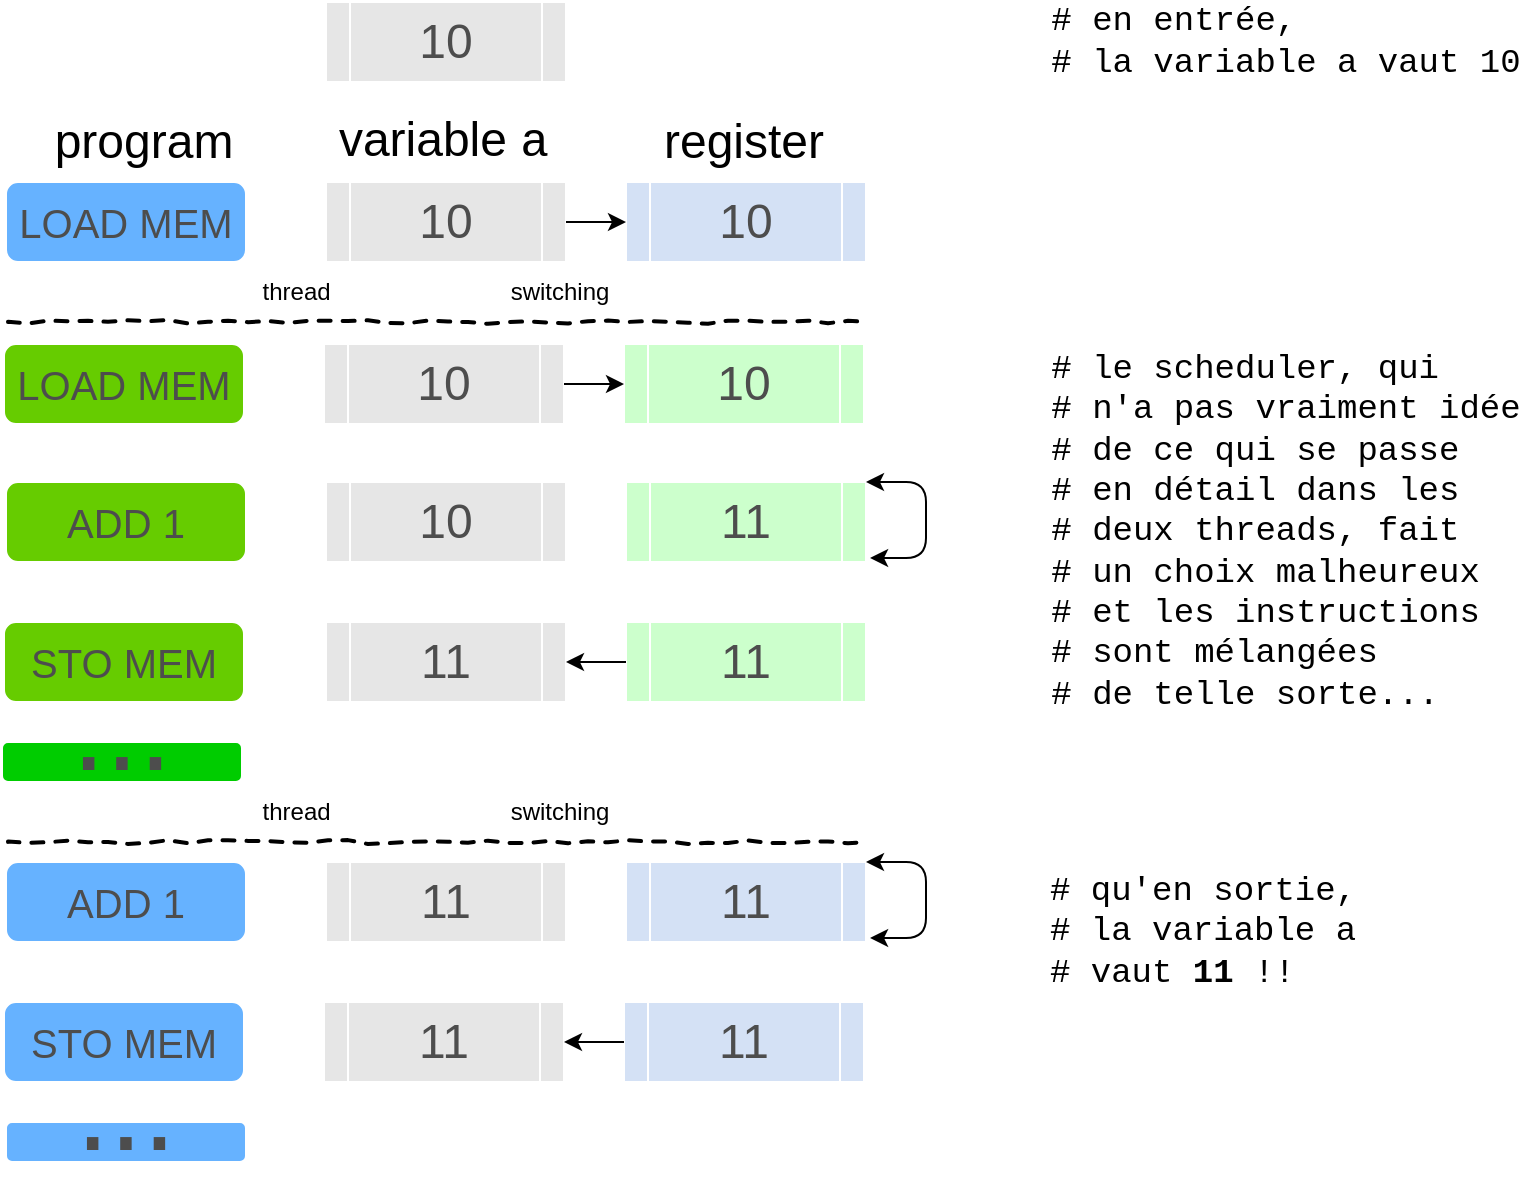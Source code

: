 <mxGraphModel dx="1170" dy="998" grid="1" gridSize="10" guides="1" tooltips="1" connect="1" arrows="1" fold="1" page="1" pageScale="1" pageWidth="850" pageHeight="1100" background="#ffffff"><root><mxCell id="0"/><mxCell id="1" parent="0"/><mxCell id="6" value="&lt;font style=&quot;font-size: 24px&quot;&gt;10&lt;/font&gt;" style="shape=process;whiteSpace=wrap;html=1;strokeColor=#FFFFFF;fillColor=#E6E6E6;fontColor=#4D4D4D;" parent="1" vertex="1"><mxGeometry x="200" y="110" width="120" height="40" as="geometry"/></mxCell><mxCell id="21" value="&lt;div style=&quot;text-align: left&quot;&gt;&lt;span style=&quot;font-size: 17px ; font-family: &amp;#34;courier new&amp;#34; ; letter-spacing: 0px&quot;&gt;# en entrée,&amp;nbsp;&lt;/span&gt;&lt;/div&gt;&lt;div style=&quot;text-align: left&quot;&gt;&lt;font face=&quot;Courier New&quot; style=&quot;font-size: 17px&quot;&gt;# la variable a vaut 10&lt;/font&gt;&lt;/div&gt;" style="text;html=1;strokeColor=none;fillColor=none;align=center;verticalAlign=middle;whiteSpace=wrap;rounded=0;" parent="1" vertex="1"><mxGeometry x="560" y="110" width="240" height="40" as="geometry"/></mxCell><mxCell id="38" value="&lt;div style=&quot;text-align: left&quot;&gt;&lt;br&gt;&lt;/div&gt;&lt;div style=&quot;text-align: left&quot;&gt;&lt;font face=&quot;courier new&quot;&gt;&lt;span style=&quot;font-size: 17px&quot;&gt;# le scheduler, qui&lt;/span&gt;&lt;/font&gt;&lt;/div&gt;&lt;div style=&quot;text-align: left&quot;&gt;&lt;font face=&quot;courier new&quot;&gt;&lt;span style=&quot;font-size: 17px&quot;&gt;# n'a pas vraiment idée&lt;/span&gt;&lt;/font&gt;&lt;/div&gt;&lt;div style=&quot;text-align: left&quot;&gt;&lt;font face=&quot;courier new&quot;&gt;&lt;span style=&quot;font-size: 17px&quot;&gt;# de ce qui se passe&amp;nbsp;&lt;/span&gt;&lt;/font&gt;&lt;/div&gt;&lt;div style=&quot;text-align: left&quot;&gt;&lt;font face=&quot;courier new&quot;&gt;&lt;span style=&quot;font-size: 17px&quot;&gt;# en détail dans les&amp;nbsp;&lt;/span&gt;&lt;/font&gt;&lt;/div&gt;&lt;div style=&quot;text-align: left&quot;&gt;&lt;font face=&quot;courier new&quot;&gt;&lt;span style=&quot;font-size: 17px&quot;&gt;# deux threads, fait&amp;nbsp;&lt;/span&gt;&lt;/font&gt;&lt;/div&gt;&lt;div style=&quot;text-align: left&quot;&gt;&lt;font face=&quot;courier new&quot;&gt;&lt;span style=&quot;font-size: 17px&quot;&gt;# un choix malheureux&lt;/span&gt;&lt;/font&gt;&lt;/div&gt;&lt;div style=&quot;text-align: left&quot;&gt;&lt;font face=&quot;courier new&quot;&gt;&lt;span style=&quot;font-size: 17px&quot;&gt;# et les instructions&lt;/span&gt;&lt;/font&gt;&lt;/div&gt;&lt;div style=&quot;text-align: left&quot;&gt;&lt;font face=&quot;courier new&quot;&gt;&lt;span style=&quot;font-size: 17px&quot;&gt;# sont&lt;/span&gt;&lt;/font&gt;&lt;span style=&quot;font-size: 17px ; font-family: &amp;#34;courier new&amp;#34; ; letter-spacing: 0px&quot;&gt;&amp;nbsp;mélangées&amp;nbsp;&lt;/span&gt;&lt;/div&gt;&lt;div style=&quot;text-align: left&quot;&gt;&lt;span style=&quot;font-size: 17px ; font-family: &amp;#34;courier new&amp;#34; ; letter-spacing: 0px&quot;&gt;# de telle&amp;nbsp;&lt;/span&gt;&lt;span style=&quot;font-size: 17px ; font-family: &amp;#34;courier new&amp;#34; ; letter-spacing: 0px&quot;&gt;sorte...&lt;/span&gt;&lt;/div&gt;&lt;div&gt;&lt;br&gt;&lt;/div&gt;" style="text;html=1;strokeColor=none;fillColor=none;align=center;verticalAlign=middle;whiteSpace=wrap;rounded=0;" parent="1" vertex="1"><mxGeometry x="560" y="200" width="240" height="350" as="geometry"/></mxCell><mxCell id="42" value="&lt;div style=&quot;text-align: left&quot;&gt;&lt;span style=&quot;font-size: 17px ; font-family: &amp;#34;courier new&amp;#34; ; letter-spacing: 0px&quot;&gt;# qu'en sortie,&amp;nbsp;&lt;/span&gt;&lt;/div&gt;&lt;div style=&quot;text-align: left&quot;&gt;&lt;font face=&quot;Courier New&quot; style=&quot;font-size: 17px&quot;&gt;# la variable a&lt;/font&gt;&lt;/div&gt;&lt;div style=&quot;text-align: left&quot;&gt;&lt;font face=&quot;Courier New&quot; style=&quot;font-size: 17px&quot;&gt;# vaut &lt;b&gt;11&lt;/b&gt; !!&lt;/font&gt;&lt;/div&gt;" style="text;html=1;strokeColor=none;fillColor=none;align=left;verticalAlign=middle;whiteSpace=wrap;rounded=0;" parent="1" vertex="1"><mxGeometry x="560" y="540" width="240" height="70" as="geometry"/></mxCell><mxCell id="43" value="" style="group" parent="1" vertex="1" connectable="0"><mxGeometry x="39" y="281" width="430" height="39" as="geometry"/></mxCell><mxCell id="25" value="&lt;font style=&quot;font-size: 20px&quot;&gt;LOAD MEM&lt;/font&gt;" style="rounded=1;whiteSpace=wrap;html=1;fillColor=#66CC00;strokeColor=#FFFFFF;fontColor=#4D4D4D;" parent="43" vertex="1"><mxGeometry width="120" height="40" as="geometry"/></mxCell><mxCell id="26" value="&lt;font style=&quot;font-size: 24px&quot;&gt;10&lt;/font&gt;" style="shape=process;whiteSpace=wrap;html=1;strokeColor=#FFFFFF;fillColor=#E6E6E6;fontColor=#4D4D4D;" parent="43" vertex="1"><mxGeometry x="160" width="120" height="40" as="geometry"/></mxCell><mxCell id="27" value="&lt;font style=&quot;font-size: 24px&quot;&gt;10&lt;/font&gt;" style="shape=process;whiteSpace=wrap;html=1;strokeColor=#FFFFFF;fillColor=#CCFFCC;fontColor=#4D4D4D;" parent="43" vertex="1"><mxGeometry x="310" width="120" height="40" as="geometry"/></mxCell><mxCell id="31" value="" style="endArrow=classic;html=1;fontColor=#4D4D4D;" parent="43" edge="1"><mxGeometry width="50" height="50" relative="1" as="geometry"><mxPoint x="280" y="20" as="sourcePoint"/><mxPoint x="310" y="20" as="targetPoint"/></mxGeometry></mxCell><mxCell id="44" value="" style="group" parent="1" vertex="1" connectable="0"><mxGeometry x="40" y="540" width="460" height="40" as="geometry"/></mxCell><mxCell id="11" value="&lt;font style=&quot;font-size: 20px&quot;&gt;ADD 1&lt;/font&gt;" style="rounded=1;whiteSpace=wrap;html=1;fillColor=#66B2FF;strokeColor=#FFFFFF;fontColor=#4D4D4D;" parent="44" vertex="1"><mxGeometry width="120" height="40" as="geometry"/></mxCell><mxCell id="12" value="&lt;font style=&quot;font-size: 24px&quot;&gt;11&lt;/font&gt;" style="shape=process;whiteSpace=wrap;html=1;strokeColor=#FFFFFF;fillColor=#E6E6E6;fontColor=#4D4D4D;" parent="44" vertex="1"><mxGeometry x="160" width="120" height="40" as="geometry"/></mxCell><mxCell id="13" value="&lt;font style=&quot;font-size: 24px&quot;&gt;11&lt;/font&gt;" style="shape=process;whiteSpace=wrap;html=1;strokeColor=#FFFFFF;fillColor=#D4E1F5;fontColor=#4D4D4D;" parent="44" vertex="1"><mxGeometry x="310" width="120" height="40" as="geometry"/></mxCell><mxCell id="16" value="" style="endArrow=classic;startArrow=classic;html=1;fontColor=#4D4D4D;entryX=1.017;entryY=0.95;entryPerimeter=0;" parent="44" target="13" edge="1"><mxGeometry width="50" height="50" relative="1" as="geometry"><mxPoint x="430" as="sourcePoint"/><mxPoint x="480" y="40" as="targetPoint"/><Array as="points"><mxPoint x="460"/><mxPoint x="460" y="38"/></Array></mxGeometry></mxCell><mxCell id="45" value="" style="group" parent="1" vertex="1" connectable="0"><mxGeometry x="40" y="200" width="430" height="40" as="geometry"/></mxCell><mxCell id="4" value="&lt;font style=&quot;font-size: 20px&quot;&gt;LOAD MEM&lt;/font&gt;" style="rounded=1;whiteSpace=wrap;html=1;fillColor=#66B2FF;strokeColor=#FFFFFF;fontColor=#4D4D4D;" parent="45" vertex="1"><mxGeometry width="120" height="40" as="geometry"/></mxCell><mxCell id="9" value="&lt;font style=&quot;font-size: 24px&quot;&gt;10&lt;/font&gt;" style="shape=process;whiteSpace=wrap;html=1;strokeColor=#FFFFFF;fillColor=#E6E6E6;fontColor=#4D4D4D;" parent="45" vertex="1"><mxGeometry x="160" width="120" height="40" as="geometry"/></mxCell><mxCell id="10" value="&lt;font style=&quot;font-size: 24px&quot;&gt;10&lt;/font&gt;" style="shape=process;whiteSpace=wrap;html=1;strokeColor=#FFFFFF;fillColor=#D4E1F5;fontColor=#4D4D4D;" parent="45" vertex="1"><mxGeometry x="310" width="120" height="40" as="geometry"/></mxCell><mxCell id="14" value="" style="endArrow=classic;html=1;fontColor=#4D4D4D;" parent="45" edge="1"><mxGeometry width="50" height="50" relative="1" as="geometry"><mxPoint x="280" y="20" as="sourcePoint"/><mxPoint x="310" y="20" as="targetPoint"/></mxGeometry></mxCell><mxCell id="46" value="" style="group" parent="1" vertex="1" connectable="0"><mxGeometry x="39" y="610" width="430" height="40" as="geometry"/></mxCell><mxCell id="17" value="&lt;font style=&quot;font-size: 20px&quot;&gt;STO MEM&lt;/font&gt;" style="rounded=1;whiteSpace=wrap;html=1;fillColor=#66B2FF;strokeColor=#FFFFFF;fontColor=#4D4D4D;" parent="46" vertex="1"><mxGeometry width="120" height="40" as="geometry"/></mxCell><mxCell id="18" value="&lt;font style=&quot;font-size: 24px&quot;&gt;11&lt;/font&gt;" style="shape=process;whiteSpace=wrap;html=1;strokeColor=#FFFFFF;fillColor=#E6E6E6;fontColor=#4D4D4D;" parent="46" vertex="1"><mxGeometry x="160" width="120" height="40" as="geometry"/></mxCell><mxCell id="19" value="&lt;font style=&quot;font-size: 24px&quot;&gt;11&lt;/font&gt;" style="shape=process;whiteSpace=wrap;html=1;strokeColor=#FFFFFF;fillColor=#D4E1F5;fontColor=#4D4D4D;" parent="46" vertex="1"><mxGeometry x="310" width="120" height="40" as="geometry"/></mxCell><mxCell id="20" value="" style="endArrow=classic;html=1;fontColor=#4D4D4D;" parent="46" edge="1"><mxGeometry width="50" height="50" relative="1" as="geometry"><mxPoint x="310" y="20" as="sourcePoint"/><mxPoint x="280" y="20" as="targetPoint"/></mxGeometry></mxCell><mxCell id="47" value="" style="group" parent="1" vertex="1" connectable="0"><mxGeometry x="40" y="350" width="460" height="40" as="geometry"/></mxCell><mxCell id="28" value="&lt;font style=&quot;font-size: 20px&quot;&gt;ADD 1&lt;/font&gt;" style="rounded=1;whiteSpace=wrap;html=1;fillColor=#66CC00;strokeColor=#FFFFFF;fontColor=#4D4D4D;" parent="47" vertex="1"><mxGeometry width="120" height="40" as="geometry"/></mxCell><mxCell id="29" value="&lt;font style=&quot;font-size: 24px&quot;&gt;10&lt;/font&gt;" style="shape=process;whiteSpace=wrap;html=1;strokeColor=#FFFFFF;fillColor=#E6E6E6;fontColor=#4D4D4D;" parent="47" vertex="1"><mxGeometry x="160" width="120" height="40" as="geometry"/></mxCell><mxCell id="30" value="&lt;font style=&quot;font-size: 24px&quot;&gt;11&lt;/font&gt;" style="shape=process;whiteSpace=wrap;html=1;strokeColor=#FFFFFF;fillColor=#CCFFCC;fontColor=#4D4D4D;" parent="47" vertex="1"><mxGeometry x="310" width="120" height="40" as="geometry"/></mxCell><mxCell id="32" value="" style="endArrow=classic;startArrow=classic;html=1;fontColor=#4D4D4D;entryX=1.017;entryY=0.95;entryPerimeter=0;" parent="47" target="30" edge="1"><mxGeometry width="50" height="50" relative="1" as="geometry"><mxPoint x="430" as="sourcePoint"/><mxPoint x="480" y="40" as="targetPoint"/><Array as="points"><mxPoint x="460"/><mxPoint x="460" y="38"/></Array></mxGeometry></mxCell><mxCell id="48" value="" style="group" parent="1" vertex="1" connectable="0"><mxGeometry x="39" y="420" width="431" height="40" as="geometry"/></mxCell><mxCell id="33" value="&lt;font style=&quot;font-size: 20px&quot;&gt;STO MEM&lt;/font&gt;" style="rounded=1;whiteSpace=wrap;html=1;fillColor=#66CC00;strokeColor=#FFFFFF;fontColor=#4D4D4D;" parent="48" vertex="1"><mxGeometry width="120" height="40" as="geometry"/></mxCell><mxCell id="34" value="&lt;font style=&quot;font-size: 24px&quot;&gt;11&lt;/font&gt;" style="shape=process;whiteSpace=wrap;html=1;strokeColor=#FFFFFF;fillColor=#E6E6E6;fontColor=#4D4D4D;" parent="48" vertex="1"><mxGeometry x="161" width="120" height="40" as="geometry"/></mxCell><mxCell id="35" value="&lt;font style=&quot;font-size: 24px&quot;&gt;11&lt;/font&gt;" style="shape=process;whiteSpace=wrap;html=1;strokeColor=#FFFFFF;fillColor=#CCFFCC;fontColor=#4D4D4D;" parent="48" vertex="1"><mxGeometry x="311" width="120" height="40" as="geometry"/></mxCell><mxCell id="36" value="" style="endArrow=classic;html=1;fontColor=#4D4D4D;" parent="48" edge="1"><mxGeometry width="50" height="50" relative="1" as="geometry"><mxPoint x="311" y="20" as="sourcePoint"/><mxPoint x="281" y="20" as="targetPoint"/></mxGeometry></mxCell><mxCell id="49" value="&lt;font style=&quot;font-size: 24px&quot;&gt;variable &lt;font face=&quot;Courier New&quot; style=&quot;font-size: 24px&quot;&gt;a&lt;/font&gt;&lt;/font&gt;" style="text;html=1;strokeColor=none;fillColor=none;align=center;verticalAlign=middle;whiteSpace=wrap;rounded=0;" parent="1" vertex="1"><mxGeometry x="199" y="170" width="120" height="20" as="geometry"/></mxCell><mxCell id="50" value="&lt;span style=&quot;font-size: 24px&quot;&gt;register&lt;/span&gt;" style="text;html=1;strokeColor=none;fillColor=none;align=center;verticalAlign=middle;whiteSpace=wrap;rounded=0;" parent="1" vertex="1"><mxGeometry x="349" y="170" width="120" height="20" as="geometry"/></mxCell><mxCell id="51" value="&lt;span style=&quot;font-size: 24px&quot;&gt;program&lt;/span&gt;" style="text;html=1;strokeColor=none;fillColor=none;align=center;verticalAlign=middle;whiteSpace=wrap;rounded=0;" parent="1" vertex="1"><mxGeometry x="49" y="170" width="120" height="20" as="geometry"/></mxCell><mxCell id="55" value="" style="group" parent="1" vertex="1" connectable="0"><mxGeometry x="39" y="245" width="432.0" height="25" as="geometry"/></mxCell><mxCell id="56" value="thread&amp;nbsp; &amp;nbsp; &amp;nbsp; &amp;nbsp; &amp;nbsp; &amp;nbsp; &amp;nbsp; &amp;nbsp; &amp;nbsp; &amp;nbsp; &amp;nbsp; &amp;nbsp; &amp;nbsp; &amp;nbsp;switching" style="text;html=1;strokeColor=none;fillColor=none;align=center;verticalAlign=middle;whiteSpace=wrap;rounded=0;dashed=1;dashPattern=1 2;" parent="55" vertex="1"><mxGeometry width="432" height="20" as="geometry"/></mxCell><mxCell id="57" value="" style="rounded=1;comic=1;strokeWidth=2;endArrow=none;html=1;fontFamily=Comic Sans MS;fontStyle=1;endFill=0;dashed=1;" parent="55" edge="1"><mxGeometry width="50" height="50" relative="1" as="geometry"><mxPoint x="2" y="25" as="sourcePoint"/><mxPoint x="432.0" y="25" as="targetPoint"/></mxGeometry></mxCell><mxCell id="58" value="" style="group" parent="1" vertex="1" connectable="0"><mxGeometry x="39" y="505" width="432.0" height="25" as="geometry"/></mxCell><mxCell id="59" value="thread&amp;nbsp; &amp;nbsp; &amp;nbsp; &amp;nbsp; &amp;nbsp; &amp;nbsp; &amp;nbsp; &amp;nbsp; &amp;nbsp; &amp;nbsp; &amp;nbsp; &amp;nbsp; &amp;nbsp; &amp;nbsp;switching" style="text;html=1;strokeColor=none;fillColor=none;align=center;verticalAlign=middle;whiteSpace=wrap;rounded=0;dashed=1;dashPattern=1 2;" parent="58" vertex="1"><mxGeometry width="432" height="20" as="geometry"/></mxCell><mxCell id="60" value="" style="rounded=1;comic=1;strokeWidth=2;endArrow=none;html=1;fontFamily=Comic Sans MS;fontStyle=1;endFill=0;dashed=1;" parent="58" edge="1"><mxGeometry width="50" height="50" relative="1" as="geometry"><mxPoint x="2" y="25" as="sourcePoint"/><mxPoint x="432.0" y="25" as="targetPoint"/></mxGeometry></mxCell><mxCell id="61" value="&lt;font style=&quot;font-size: 60px&quot;&gt;...&lt;/font&gt;" style="rounded=1;whiteSpace=wrap;html=1;fillColor=#66B2FF;strokeColor=#FFFFFF;fontColor=#4D4D4D;spacing=-6;spacingBottom=35;" parent="1" vertex="1"><mxGeometry x="40" y="670" width="120" height="20" as="geometry"/></mxCell><mxCell id="62" value="&lt;font style=&quot;font-size: 60px&quot;&gt;...&lt;/font&gt;" style="rounded=1;whiteSpace=wrap;html=1;fillColor=#00CC00;strokeColor=#FFFFFF;fontColor=#4D4D4D;spacing=-6;spacingBottom=35;" parent="1" vertex="1"><mxGeometry x="38" y="480" width="120" height="20" as="geometry"/></mxCell></root></mxGraphModel>